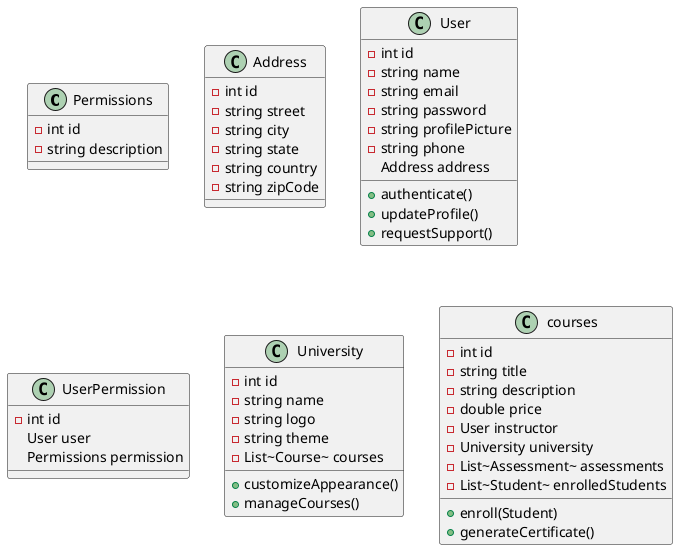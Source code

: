 @startuml
class Permissions {
    -int id
    -string description
}

class Address {
    -int id
    -string street
    -string city
    -string state
    -string country
    -string zipCode
}

class User {
    -int id
    -string name
    -string email
    -string password
    -string profilePicture
    -string phone
    Address address
    +authenticate()
    +updateProfile()
    +requestSupport()
}

class UserPermission {
    -int id
    User user
    Permissions permission
}

class University {
    -int id
    -string name
    -string logo
    -string theme
    -List~Course~ courses
    +customizeAppearance()
    +manageCourses()
}


class courses {
    -int id
    -string title
    -string description
    -double price
    -User instructor
    -University university
    -List~Assessment~ assessments
    -List~Student~ enrolledStudents
    +enroll(Student)
    +generateCertificate()
}

@enduml